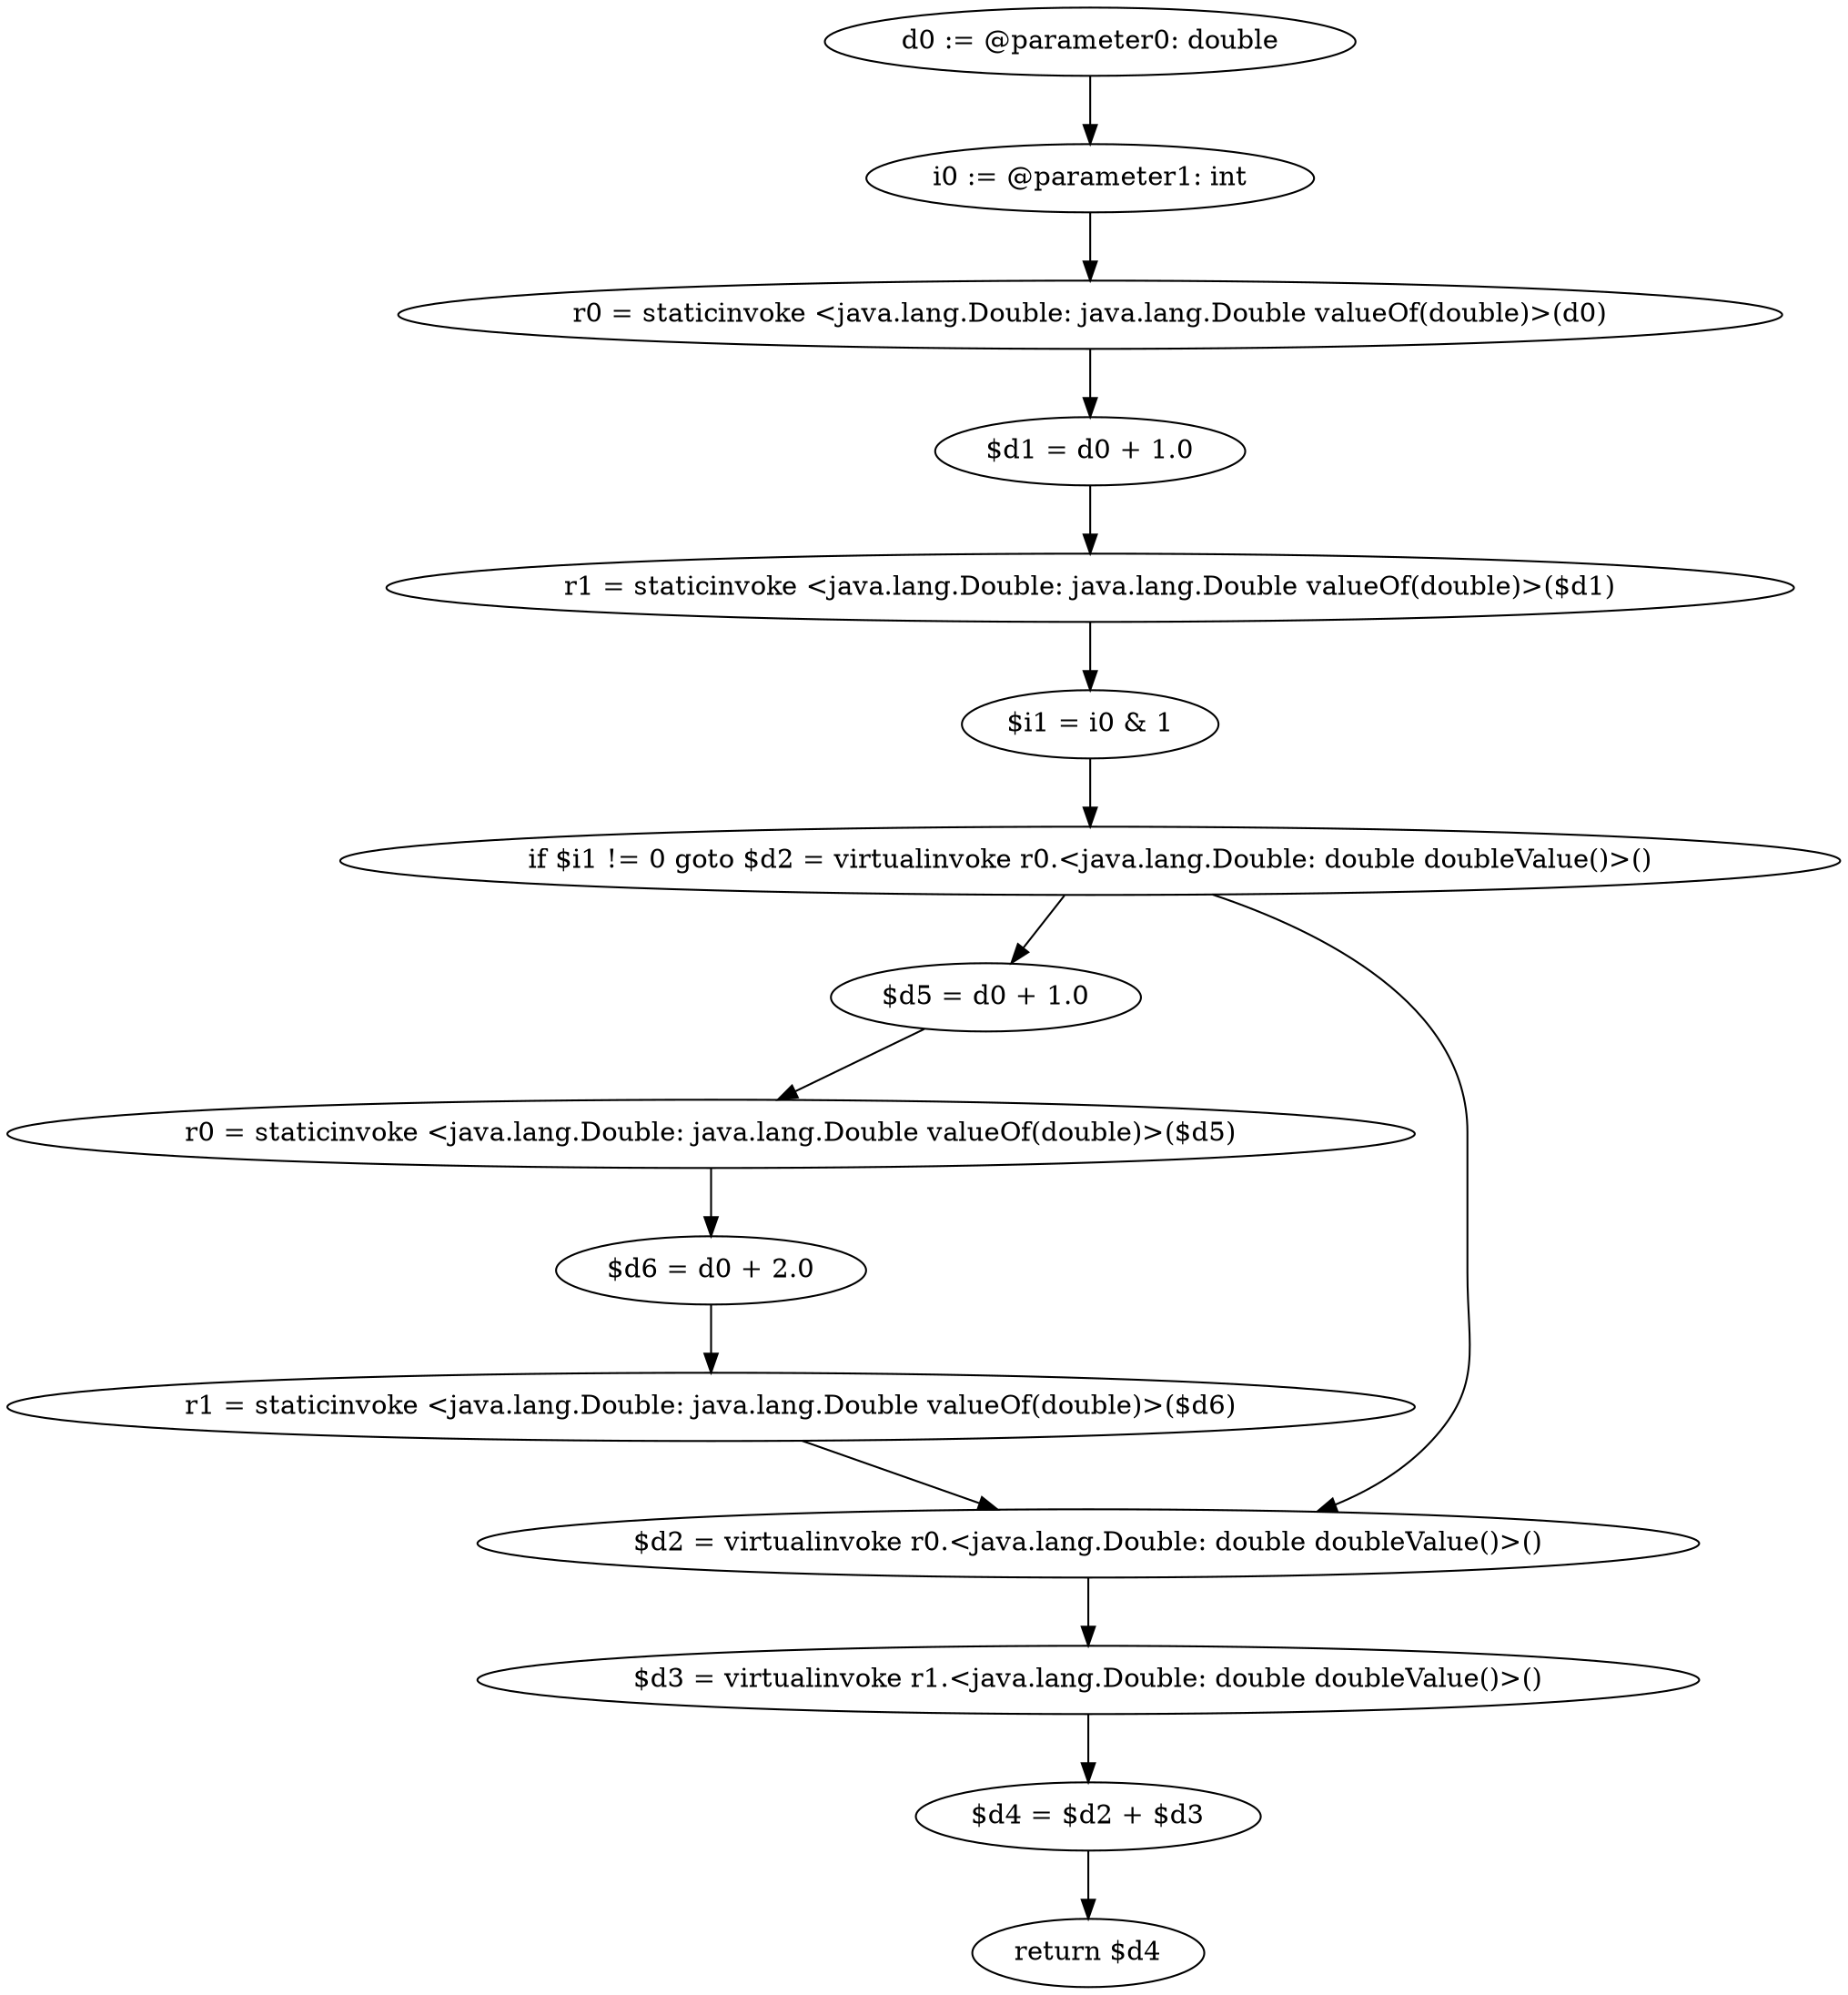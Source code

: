digraph "unitGraph" {
    "d0 := @parameter0: double"
    "i0 := @parameter1: int"
    "r0 = staticinvoke <java.lang.Double: java.lang.Double valueOf(double)>(d0)"
    "$d1 = d0 + 1.0"
    "r1 = staticinvoke <java.lang.Double: java.lang.Double valueOf(double)>($d1)"
    "$i1 = i0 & 1"
    "if $i1 != 0 goto $d2 = virtualinvoke r0.<java.lang.Double: double doubleValue()>()"
    "$d5 = d0 + 1.0"
    "r0 = staticinvoke <java.lang.Double: java.lang.Double valueOf(double)>($d5)"
    "$d6 = d0 + 2.0"
    "r1 = staticinvoke <java.lang.Double: java.lang.Double valueOf(double)>($d6)"
    "$d2 = virtualinvoke r0.<java.lang.Double: double doubleValue()>()"
    "$d3 = virtualinvoke r1.<java.lang.Double: double doubleValue()>()"
    "$d4 = $d2 + $d3"
    "return $d4"
    "d0 := @parameter0: double"->"i0 := @parameter1: int";
    "i0 := @parameter1: int"->"r0 = staticinvoke <java.lang.Double: java.lang.Double valueOf(double)>(d0)";
    "r0 = staticinvoke <java.lang.Double: java.lang.Double valueOf(double)>(d0)"->"$d1 = d0 + 1.0";
    "$d1 = d0 + 1.0"->"r1 = staticinvoke <java.lang.Double: java.lang.Double valueOf(double)>($d1)";
    "r1 = staticinvoke <java.lang.Double: java.lang.Double valueOf(double)>($d1)"->"$i1 = i0 & 1";
    "$i1 = i0 & 1"->"if $i1 != 0 goto $d2 = virtualinvoke r0.<java.lang.Double: double doubleValue()>()";
    "if $i1 != 0 goto $d2 = virtualinvoke r0.<java.lang.Double: double doubleValue()>()"->"$d5 = d0 + 1.0";
    "if $i1 != 0 goto $d2 = virtualinvoke r0.<java.lang.Double: double doubleValue()>()"->"$d2 = virtualinvoke r0.<java.lang.Double: double doubleValue()>()";
    "$d5 = d0 + 1.0"->"r0 = staticinvoke <java.lang.Double: java.lang.Double valueOf(double)>($d5)";
    "r0 = staticinvoke <java.lang.Double: java.lang.Double valueOf(double)>($d5)"->"$d6 = d0 + 2.0";
    "$d6 = d0 + 2.0"->"r1 = staticinvoke <java.lang.Double: java.lang.Double valueOf(double)>($d6)";
    "r1 = staticinvoke <java.lang.Double: java.lang.Double valueOf(double)>($d6)"->"$d2 = virtualinvoke r0.<java.lang.Double: double doubleValue()>()";
    "$d2 = virtualinvoke r0.<java.lang.Double: double doubleValue()>()"->"$d3 = virtualinvoke r1.<java.lang.Double: double doubleValue()>()";
    "$d3 = virtualinvoke r1.<java.lang.Double: double doubleValue()>()"->"$d4 = $d2 + $d3";
    "$d4 = $d2 + $d3"->"return $d4";
}
